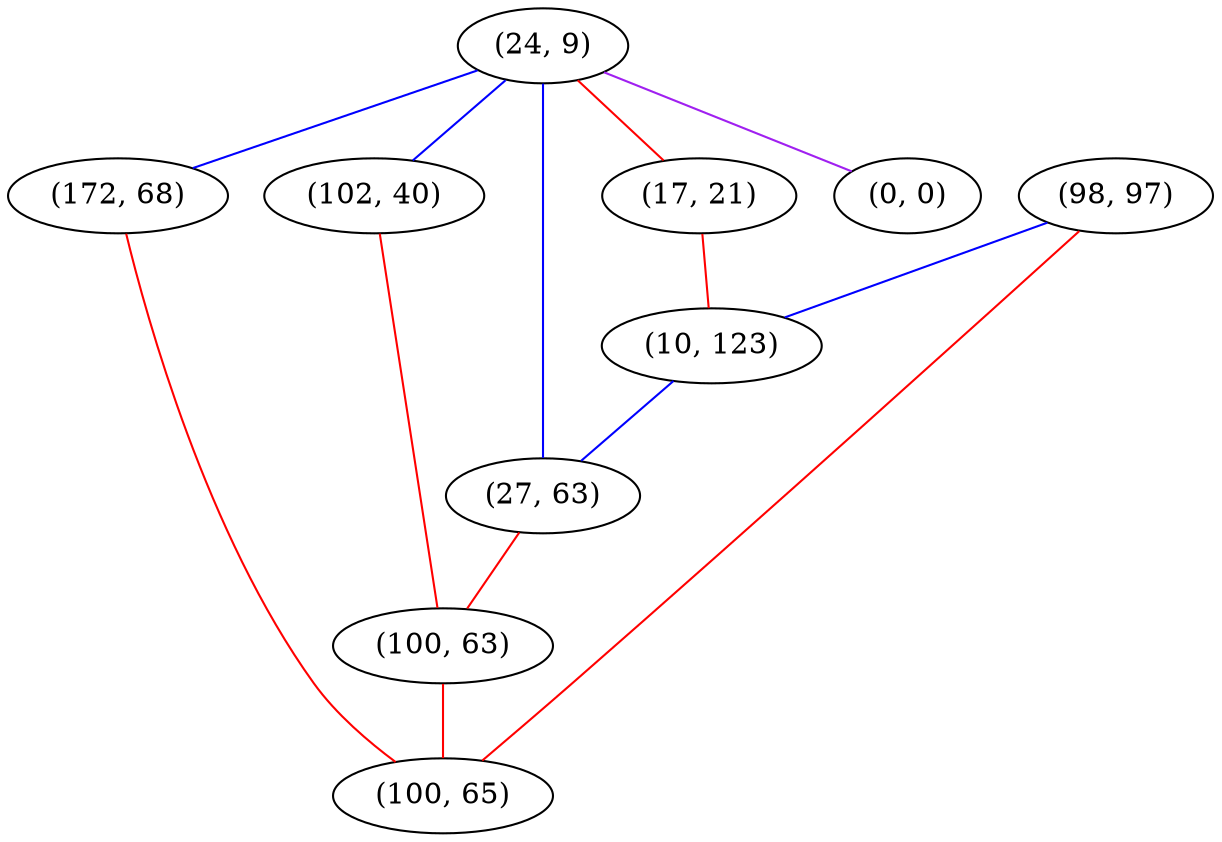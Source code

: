 graph "" {
"(24, 9)";
"(0, 0)";
"(102, 40)";
"(98, 97)";
"(17, 21)";
"(172, 68)";
"(10, 123)";
"(27, 63)";
"(100, 63)";
"(100, 65)";
"(24, 9)" -- "(17, 21)"  [color=red, key=0, weight=1];
"(24, 9)" -- "(172, 68)"  [color=blue, key=0, weight=3];
"(24, 9)" -- "(0, 0)"  [color=purple, key=0, weight=4];
"(24, 9)" -- "(102, 40)"  [color=blue, key=0, weight=3];
"(24, 9)" -- "(27, 63)"  [color=blue, key=0, weight=3];
"(102, 40)" -- "(100, 63)"  [color=red, key=0, weight=1];
"(98, 97)" -- "(10, 123)"  [color=blue, key=0, weight=3];
"(98, 97)" -- "(100, 65)"  [color=red, key=0, weight=1];
"(17, 21)" -- "(10, 123)"  [color=red, key=0, weight=1];
"(172, 68)" -- "(100, 65)"  [color=red, key=0, weight=1];
"(10, 123)" -- "(27, 63)"  [color=blue, key=0, weight=3];
"(27, 63)" -- "(100, 63)"  [color=red, key=0, weight=1];
"(100, 63)" -- "(100, 65)"  [color=red, key=0, weight=1];
}
